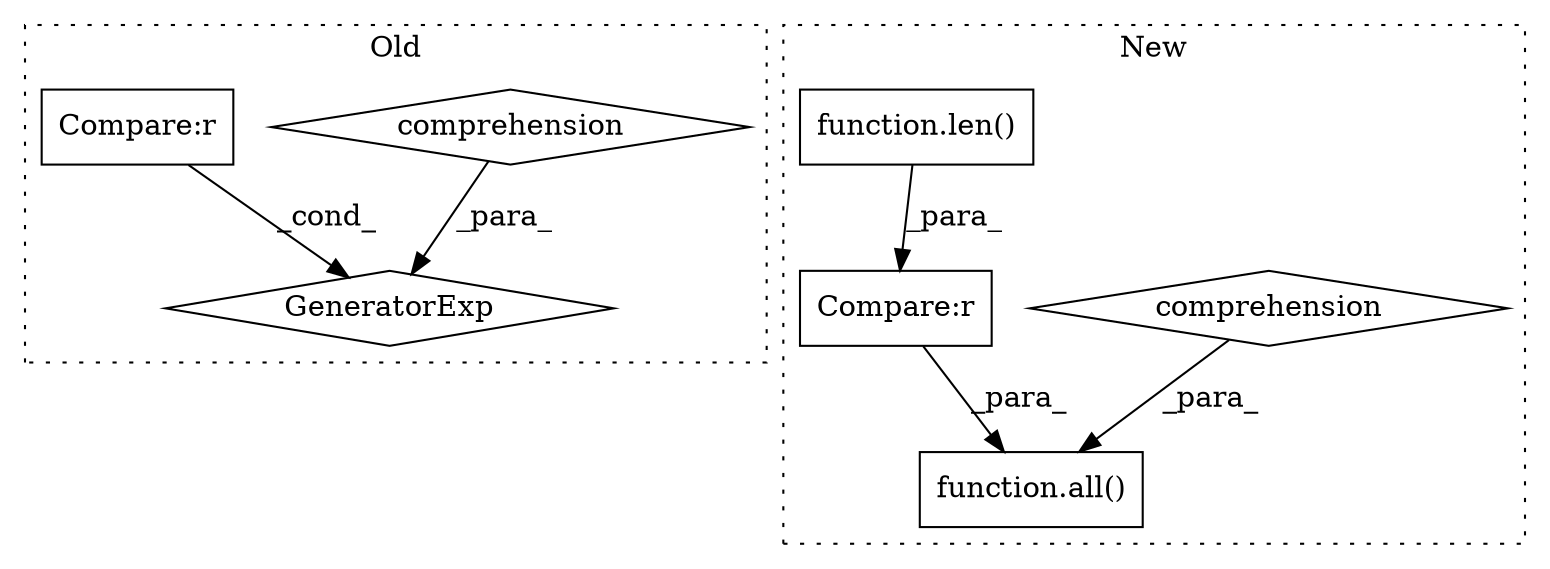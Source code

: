 digraph G {
subgraph cluster0 {
1 [label="GeneratorExp" a="55" s="2776" l="20" shape="diamond"];
4 [label="comprehension" a="45" s="2785" l="3" shape="diamond"];
7 [label="Compare:r" a="40" s="2777" l="7" shape="box"];
label = "Old";
style="dotted";
}
subgraph cluster1 {
2 [label="function.all()" a="75" s="5418,5451" l="4,1" shape="box"];
3 [label="comprehension" a="45" s="5437" l="3" shape="diamond"];
5 [label="function.len()" a="75" s="5427,5435" l="4,1" shape="box"];
6 [label="Compare:r" a="40" s="5423" l="13" shape="box"];
label = "New";
style="dotted";
}
3 -> 2 [label="_para_"];
4 -> 1 [label="_para_"];
5 -> 6 [label="_para_"];
6 -> 2 [label="_para_"];
7 -> 1 [label="_cond_"];
}